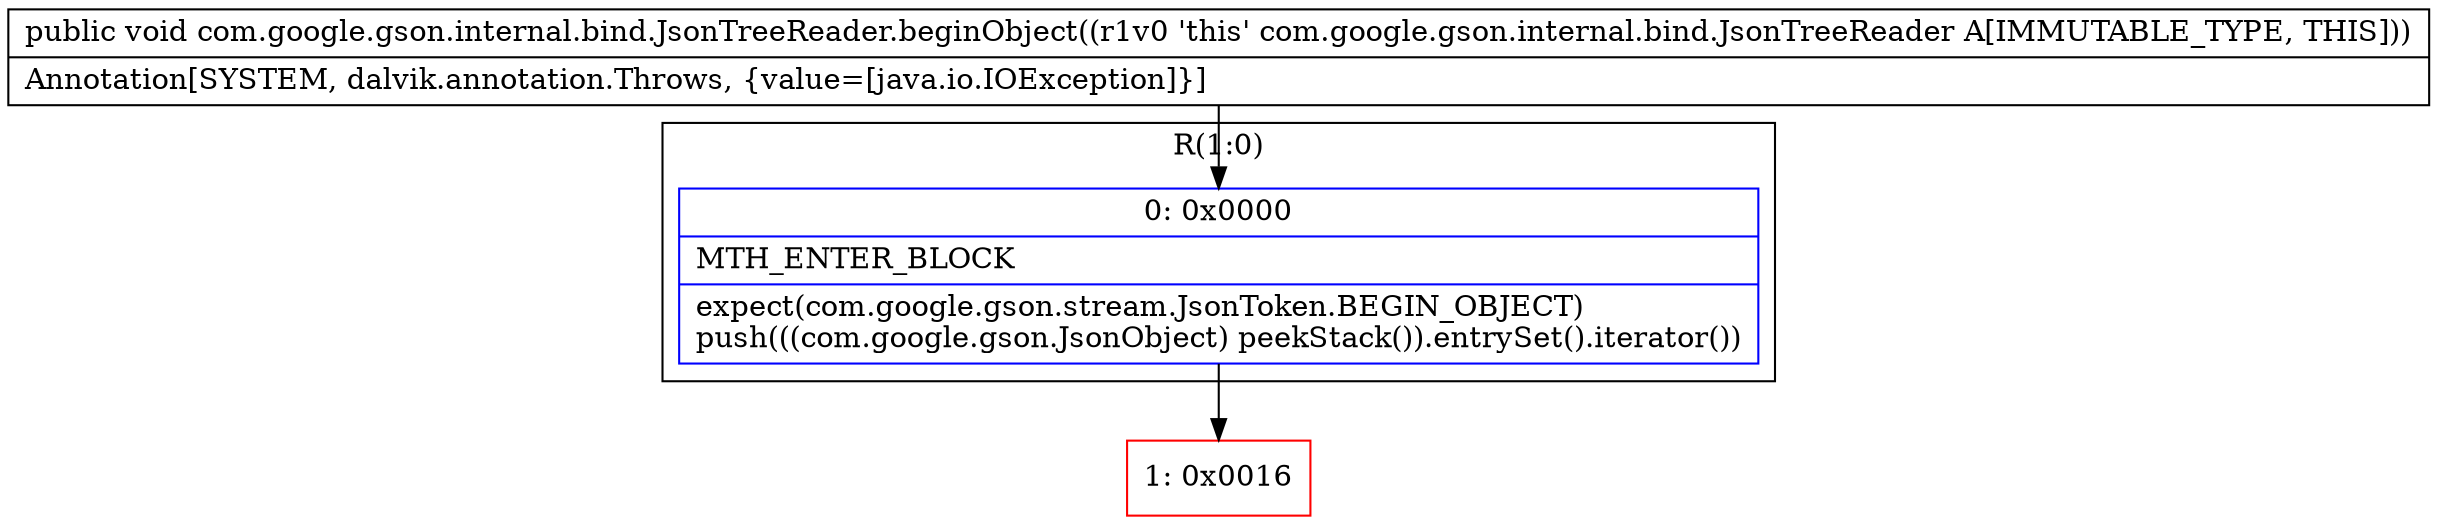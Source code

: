 digraph "CFG forcom.google.gson.internal.bind.JsonTreeReader.beginObject()V" {
subgraph cluster_Region_1056063964 {
label = "R(1:0)";
node [shape=record,color=blue];
Node_0 [shape=record,label="{0\:\ 0x0000|MTH_ENTER_BLOCK\l|expect(com.google.gson.stream.JsonToken.BEGIN_OBJECT)\lpush(((com.google.gson.JsonObject) peekStack()).entrySet().iterator())\l}"];
}
Node_1 [shape=record,color=red,label="{1\:\ 0x0016}"];
MethodNode[shape=record,label="{public void com.google.gson.internal.bind.JsonTreeReader.beginObject((r1v0 'this' com.google.gson.internal.bind.JsonTreeReader A[IMMUTABLE_TYPE, THIS]))  | Annotation[SYSTEM, dalvik.annotation.Throws, \{value=[java.io.IOException]\}]\l}"];
MethodNode -> Node_0;
Node_0 -> Node_1;
}

